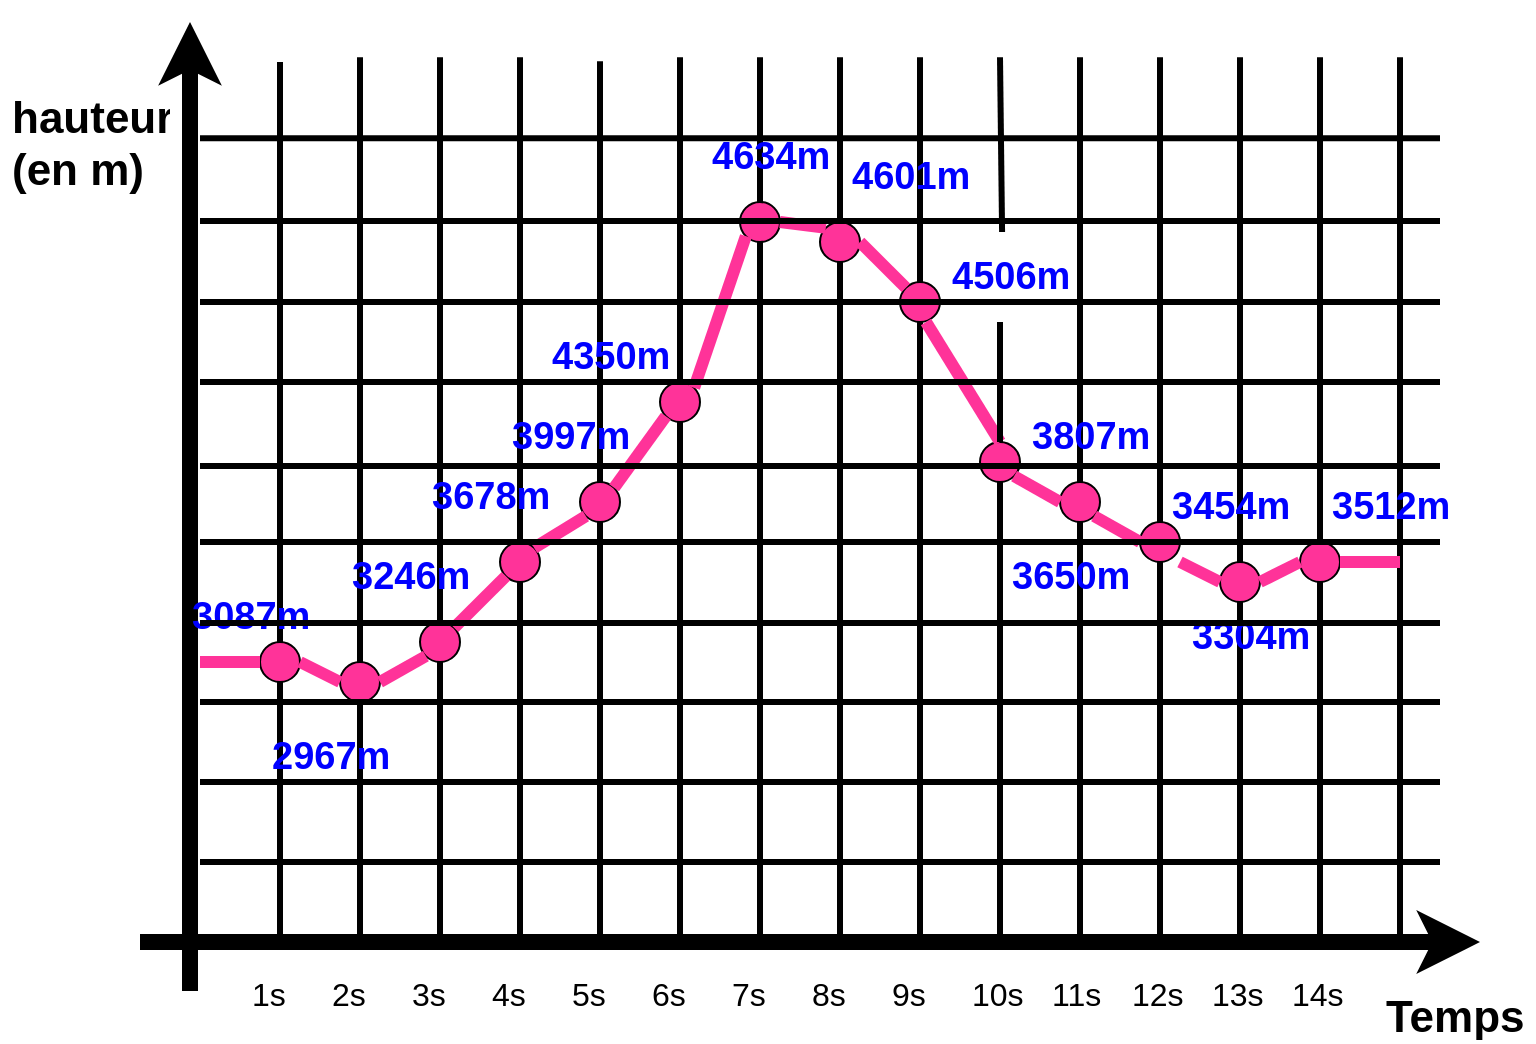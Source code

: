 <mxfile version="20.3.0" type="device"><diagram id="9ZvvjxEba7OVmXkZ3_Hl" name="Page-1"><mxGraphModel dx="1102" dy="685" grid="1" gridSize="10" guides="1" tooltips="1" connect="1" arrows="1" fold="1" page="1" pageScale="1" pageWidth="827" pageHeight="1169" math="0" shadow="0"><root><mxCell id="0"/><mxCell id="1" parent="0"/><mxCell id="p4WobGrGA4I-t-xUwwpT-1" value="" style="endArrow=classic;html=1;rounded=0;strokeWidth=8;" edge="1" parent="1"><mxGeometry width="50" height="50" relative="1" as="geometry"><mxPoint x="90" y="480" as="sourcePoint"/><mxPoint x="760" y="480" as="targetPoint"/></mxGeometry></mxCell><mxCell id="p4WobGrGA4I-t-xUwwpT-2" value="Temps" style="text;strokeColor=none;fillColor=none;align=left;verticalAlign=middle;spacingLeft=4;spacingRight=4;overflow=hidden;points=[[0,0.5],[1,0.5]];portConstraint=eastwest;rotatable=0;fontSize=22;fontStyle=1" vertex="1" parent="1"><mxGeometry x="707" y="500" width="80" height="30" as="geometry"/></mxCell><mxCell id="p4WobGrGA4I-t-xUwwpT-3" value="" style="endArrow=none;html=1;rounded=0;strokeWidth=3;fontSize=22;startArrow=none;" edge="1" parent="1" source="p4WobGrGA4I-t-xUwwpT-32"><mxGeometry width="50" height="50" relative="1" as="geometry"><mxPoint x="160" y="480" as="sourcePoint"/><mxPoint x="160" y="40" as="targetPoint"/></mxGeometry></mxCell><mxCell id="p4WobGrGA4I-t-xUwwpT-4" value="" style="endArrow=none;html=1;rounded=0;strokeWidth=3;fontSize=22;startArrow=none;" edge="1" parent="1" source="p4WobGrGA4I-t-xUwwpT-34"><mxGeometry width="50" height="50" relative="1" as="geometry"><mxPoint x="200" y="477.64" as="sourcePoint"/><mxPoint x="200" y="37.64" as="targetPoint"/></mxGeometry></mxCell><mxCell id="p4WobGrGA4I-t-xUwwpT-5" value="" style="endArrow=none;html=1;rounded=0;strokeWidth=3;fontSize=22;startArrow=none;" edge="1" parent="1" source="p4WobGrGA4I-t-xUwwpT-36"><mxGeometry width="50" height="50" relative="1" as="geometry"><mxPoint x="240" y="477.65" as="sourcePoint"/><mxPoint x="240" y="37.65" as="targetPoint"/></mxGeometry></mxCell><mxCell id="p4WobGrGA4I-t-xUwwpT-6" value="" style="endArrow=none;html=1;rounded=0;strokeWidth=3;fontSize=22;" edge="1" parent="1"><mxGeometry width="50" height="50" relative="1" as="geometry"><mxPoint x="280" y="477.65" as="sourcePoint"/><mxPoint x="280" y="37.65" as="targetPoint"/></mxGeometry></mxCell><mxCell id="p4WobGrGA4I-t-xUwwpT-7" value="" style="endArrow=none;html=1;rounded=0;strokeWidth=3;fontSize=22;" edge="1" parent="1"><mxGeometry width="50" height="50" relative="1" as="geometry"><mxPoint x="320" y="479.65" as="sourcePoint"/><mxPoint x="320" y="39.65" as="targetPoint"/></mxGeometry></mxCell><mxCell id="p4WobGrGA4I-t-xUwwpT-8" value="" style="endArrow=none;html=1;rounded=0;strokeWidth=3;fontSize=22;" edge="1" parent="1"><mxGeometry width="50" height="50" relative="1" as="geometry"><mxPoint x="360" y="477.65" as="sourcePoint"/><mxPoint x="360" y="37.65" as="targetPoint"/></mxGeometry></mxCell><mxCell id="p4WobGrGA4I-t-xUwwpT-9" value="" style="endArrow=none;html=1;rounded=0;strokeWidth=3;fontSize=22;startArrow=none;" edge="1" parent="1" source="p4WobGrGA4I-t-xUwwpT-41"><mxGeometry width="50" height="50" relative="1" as="geometry"><mxPoint x="400" y="477.65" as="sourcePoint"/><mxPoint x="400" y="37.65" as="targetPoint"/></mxGeometry></mxCell><mxCell id="p4WobGrGA4I-t-xUwwpT-10" value="" style="endArrow=none;html=1;rounded=0;strokeWidth=3;fontSize=22;startArrow=none;" edge="1" parent="1" source="p4WobGrGA4I-t-xUwwpT-43"><mxGeometry width="50" height="50" relative="1" as="geometry"><mxPoint x="440" y="477.65" as="sourcePoint"/><mxPoint x="440" y="37.65" as="targetPoint"/></mxGeometry></mxCell><mxCell id="p4WobGrGA4I-t-xUwwpT-11" value="" style="endArrow=none;html=1;rounded=0;strokeWidth=3;fontSize=22;startArrow=none;" edge="1" parent="1" source="p4WobGrGA4I-t-xUwwpT-45"><mxGeometry width="50" height="50" relative="1" as="geometry"><mxPoint x="480" y="477.65" as="sourcePoint"/><mxPoint x="480" y="37.65" as="targetPoint"/></mxGeometry></mxCell><mxCell id="p4WobGrGA4I-t-xUwwpT-12" value="" style="endArrow=none;html=1;rounded=0;strokeWidth=3;fontSize=22;startArrow=none;exitX=0.388;exitY=-0.167;exitDx=0;exitDy=0;exitPerimeter=0;" edge="1" parent="1" source="p4WobGrGA4I-t-xUwwpT-80"><mxGeometry width="50" height="50" relative="1" as="geometry"><mxPoint x="520" y="477.65" as="sourcePoint"/><mxPoint x="520" y="37.65" as="targetPoint"/></mxGeometry></mxCell><mxCell id="p4WobGrGA4I-t-xUwwpT-13" value="" style="endArrow=none;html=1;rounded=0;strokeWidth=3;fontSize=22;startArrow=none;" edge="1" parent="1" source="p4WobGrGA4I-t-xUwwpT-49"><mxGeometry width="50" height="50" relative="1" as="geometry"><mxPoint x="560" y="477.65" as="sourcePoint"/><mxPoint x="560" y="37.65" as="targetPoint"/></mxGeometry></mxCell><mxCell id="p4WobGrGA4I-t-xUwwpT-14" value="" style="endArrow=none;html=1;rounded=0;strokeWidth=3;fontSize=22;startArrow=none;" edge="1" parent="1" source="p4WobGrGA4I-t-xUwwpT-51"><mxGeometry width="50" height="50" relative="1" as="geometry"><mxPoint x="600" y="477.65" as="sourcePoint"/><mxPoint x="600" y="37.65" as="targetPoint"/></mxGeometry></mxCell><mxCell id="p4WobGrGA4I-t-xUwwpT-15" value="" style="endArrow=none;html=1;rounded=0;strokeWidth=3;fontSize=22;" edge="1" parent="1"><mxGeometry width="50" height="50" relative="1" as="geometry"><mxPoint x="640" y="477.65" as="sourcePoint"/><mxPoint x="640" y="37.65" as="targetPoint"/></mxGeometry></mxCell><mxCell id="p4WobGrGA4I-t-xUwwpT-16" value="" style="endArrow=none;html=1;rounded=0;strokeWidth=3;fontSize=22;startArrow=none;" edge="1" parent="1" source="p4WobGrGA4I-t-xUwwpT-54"><mxGeometry width="50" height="50" relative="1" as="geometry"><mxPoint x="680" y="477.65" as="sourcePoint"/><mxPoint x="680" y="37.65" as="targetPoint"/></mxGeometry></mxCell><mxCell id="p4WobGrGA4I-t-xUwwpT-17" value="" style="endArrow=none;html=1;rounded=0;strokeWidth=3;fontSize=22;" edge="1" parent="1"><mxGeometry width="50" height="50" relative="1" as="geometry"><mxPoint x="720" y="477.65" as="sourcePoint"/><mxPoint x="720" y="37.65" as="targetPoint"/></mxGeometry></mxCell><mxCell id="p4WobGrGA4I-t-xUwwpT-18" value="1s" style="text;strokeColor=none;fillColor=none;align=left;verticalAlign=middle;spacingLeft=4;spacingRight=4;overflow=hidden;points=[[0,0.5],[1,0.5]];portConstraint=eastwest;rotatable=0;fontSize=16;" vertex="1" parent="1"><mxGeometry x="140" y="490" width="40" height="30" as="geometry"/></mxCell><mxCell id="p4WobGrGA4I-t-xUwwpT-19" value="2s" style="text;strokeColor=none;fillColor=none;align=left;verticalAlign=middle;spacingLeft=4;spacingRight=4;overflow=hidden;points=[[0,0.5],[1,0.5]];portConstraint=eastwest;rotatable=0;fontSize=16;" vertex="1" parent="1"><mxGeometry x="180" y="490" width="40" height="30" as="geometry"/></mxCell><mxCell id="p4WobGrGA4I-t-xUwwpT-20" value="3s" style="text;strokeColor=none;fillColor=none;align=left;verticalAlign=middle;spacingLeft=4;spacingRight=4;overflow=hidden;points=[[0,0.5],[1,0.5]];portConstraint=eastwest;rotatable=0;fontSize=16;" vertex="1" parent="1"><mxGeometry x="220" y="490" width="40" height="30" as="geometry"/></mxCell><mxCell id="p4WobGrGA4I-t-xUwwpT-21" value="4s" style="text;strokeColor=none;fillColor=none;align=left;verticalAlign=middle;spacingLeft=4;spacingRight=4;overflow=hidden;points=[[0,0.5],[1,0.5]];portConstraint=eastwest;rotatable=0;fontSize=16;" vertex="1" parent="1"><mxGeometry x="260" y="490" width="40" height="30" as="geometry"/></mxCell><mxCell id="p4WobGrGA4I-t-xUwwpT-22" value="5s" style="text;strokeColor=none;fillColor=none;align=left;verticalAlign=middle;spacingLeft=4;spacingRight=4;overflow=hidden;points=[[0,0.5],[1,0.5]];portConstraint=eastwest;rotatable=0;fontSize=16;" vertex="1" parent="1"><mxGeometry x="300" y="490" width="40" height="30" as="geometry"/></mxCell><mxCell id="p4WobGrGA4I-t-xUwwpT-23" value="6s" style="text;strokeColor=none;fillColor=none;align=left;verticalAlign=middle;spacingLeft=4;spacingRight=4;overflow=hidden;points=[[0,0.5],[1,0.5]];portConstraint=eastwest;rotatable=0;fontSize=16;" vertex="1" parent="1"><mxGeometry x="340" y="490" width="40" height="30" as="geometry"/></mxCell><mxCell id="p4WobGrGA4I-t-xUwwpT-24" value="7s" style="text;strokeColor=none;fillColor=none;align=left;verticalAlign=middle;spacingLeft=4;spacingRight=4;overflow=hidden;points=[[0,0.5],[1,0.5]];portConstraint=eastwest;rotatable=0;fontSize=16;" vertex="1" parent="1"><mxGeometry x="380" y="490" width="40" height="30" as="geometry"/></mxCell><mxCell id="p4WobGrGA4I-t-xUwwpT-25" value="8s" style="text;strokeColor=none;fillColor=none;align=left;verticalAlign=middle;spacingLeft=4;spacingRight=4;overflow=hidden;points=[[0,0.5],[1,0.5]];portConstraint=eastwest;rotatable=0;fontSize=16;" vertex="1" parent="1"><mxGeometry x="420" y="490" width="40" height="30" as="geometry"/></mxCell><mxCell id="p4WobGrGA4I-t-xUwwpT-26" value="9s" style="text;strokeColor=none;fillColor=none;align=left;verticalAlign=middle;spacingLeft=4;spacingRight=4;overflow=hidden;points=[[0,0.5],[1,0.5]];portConstraint=eastwest;rotatable=0;fontSize=16;" vertex="1" parent="1"><mxGeometry x="460" y="490" width="40" height="30" as="geometry"/></mxCell><mxCell id="p4WobGrGA4I-t-xUwwpT-27" value="10s" style="text;strokeColor=none;fillColor=none;align=left;verticalAlign=middle;spacingLeft=4;spacingRight=4;overflow=hidden;points=[[0,0.5],[1,0.5]];portConstraint=eastwest;rotatable=0;fontSize=16;" vertex="1" parent="1"><mxGeometry x="500" y="490" width="40" height="30" as="geometry"/></mxCell><mxCell id="p4WobGrGA4I-t-xUwwpT-28" value="11s" style="text;strokeColor=none;fillColor=none;align=left;verticalAlign=middle;spacingLeft=4;spacingRight=4;overflow=hidden;points=[[0,0.5],[1,0.5]];portConstraint=eastwest;rotatable=0;fontSize=16;" vertex="1" parent="1"><mxGeometry x="540" y="490" width="40" height="30" as="geometry"/></mxCell><mxCell id="p4WobGrGA4I-t-xUwwpT-29" value="12s" style="text;strokeColor=none;fillColor=none;align=left;verticalAlign=middle;spacingLeft=4;spacingRight=4;overflow=hidden;points=[[0,0.5],[1,0.5]];portConstraint=eastwest;rotatable=0;fontSize=16;" vertex="1" parent="1"><mxGeometry x="580" y="490" width="40" height="30" as="geometry"/></mxCell><mxCell id="p4WobGrGA4I-t-xUwwpT-30" value="13s" style="text;strokeColor=none;fillColor=none;align=left;verticalAlign=middle;spacingLeft=4;spacingRight=4;overflow=hidden;points=[[0,0.5],[1,0.5]];portConstraint=eastwest;rotatable=0;fontSize=16;" vertex="1" parent="1"><mxGeometry x="620" y="490" width="40" height="30" as="geometry"/></mxCell><mxCell id="p4WobGrGA4I-t-xUwwpT-31" value="14s" style="text;strokeColor=none;fillColor=none;align=left;verticalAlign=middle;spacingLeft=4;spacingRight=4;overflow=hidden;points=[[0,0.5],[1,0.5]];portConstraint=eastwest;rotatable=0;fontSize=16;" vertex="1" parent="1"><mxGeometry x="660" y="490" width="40" height="30" as="geometry"/></mxCell><mxCell id="p4WobGrGA4I-t-xUwwpT-32" value="" style="ellipse;whiteSpace=wrap;html=1;fontSize=16;fillColor=#FF3399;" vertex="1" parent="1"><mxGeometry x="150" y="330" width="20" height="20" as="geometry"/></mxCell><mxCell id="p4WobGrGA4I-t-xUwwpT-33" value="" style="endArrow=none;html=1;rounded=0;strokeWidth=3;fontSize=22;" edge="1" parent="1" target="p4WobGrGA4I-t-xUwwpT-32"><mxGeometry width="50" height="50" relative="1" as="geometry"><mxPoint x="160" y="480" as="sourcePoint"/><mxPoint x="160" y="40" as="targetPoint"/></mxGeometry></mxCell><mxCell id="p4WobGrGA4I-t-xUwwpT-34" value="" style="ellipse;whiteSpace=wrap;html=1;fontSize=16;fillColor=#FF3399;" vertex="1" parent="1"><mxGeometry x="190" y="340" width="20" height="20" as="geometry"/></mxCell><mxCell id="p4WobGrGA4I-t-xUwwpT-35" value="" style="endArrow=none;html=1;rounded=0;strokeWidth=3;fontSize=22;" edge="1" parent="1" target="p4WobGrGA4I-t-xUwwpT-34"><mxGeometry width="50" height="50" relative="1" as="geometry"><mxPoint x="200" y="477.64" as="sourcePoint"/><mxPoint x="200" y="37.64" as="targetPoint"/></mxGeometry></mxCell><mxCell id="p4WobGrGA4I-t-xUwwpT-36" value="" style="ellipse;whiteSpace=wrap;html=1;fontSize=16;fillColor=#FF3399;" vertex="1" parent="1"><mxGeometry x="230" y="320" width="20" height="20" as="geometry"/></mxCell><mxCell id="p4WobGrGA4I-t-xUwwpT-37" value="" style="endArrow=none;html=1;rounded=0;strokeWidth=3;fontSize=22;" edge="1" parent="1" target="p4WobGrGA4I-t-xUwwpT-36"><mxGeometry width="50" height="50" relative="1" as="geometry"><mxPoint x="240" y="477.65" as="sourcePoint"/><mxPoint x="240" y="37.65" as="targetPoint"/></mxGeometry></mxCell><mxCell id="p4WobGrGA4I-t-xUwwpT-38" value="" style="ellipse;whiteSpace=wrap;html=1;fontSize=16;fillColor=#FF3399;" vertex="1" parent="1"><mxGeometry x="270" y="280" width="20" height="20" as="geometry"/></mxCell><mxCell id="p4WobGrGA4I-t-xUwwpT-39" value="" style="ellipse;whiteSpace=wrap;html=1;fontSize=16;fillColor=#FF3399;" vertex="1" parent="1"><mxGeometry x="310" y="250" width="20" height="20" as="geometry"/></mxCell><mxCell id="p4WobGrGA4I-t-xUwwpT-40" value="" style="ellipse;whiteSpace=wrap;html=1;fontSize=16;fillColor=#FF3399;" vertex="1" parent="1"><mxGeometry x="350" y="200" width="20" height="20" as="geometry"/></mxCell><mxCell id="p4WobGrGA4I-t-xUwwpT-41" value="" style="ellipse;whiteSpace=wrap;html=1;fontSize=16;fillColor=#FF3399;" vertex="1" parent="1"><mxGeometry x="390" y="110" width="20" height="20" as="geometry"/></mxCell><mxCell id="p4WobGrGA4I-t-xUwwpT-42" value="" style="endArrow=none;html=1;rounded=0;strokeWidth=3;fontSize=22;" edge="1" parent="1" target="p4WobGrGA4I-t-xUwwpT-41"><mxGeometry width="50" height="50" relative="1" as="geometry"><mxPoint x="400" y="477.65" as="sourcePoint"/><mxPoint x="400" y="37.65" as="targetPoint"/></mxGeometry></mxCell><mxCell id="p4WobGrGA4I-t-xUwwpT-43" value="" style="ellipse;whiteSpace=wrap;html=1;fontSize=16;fillColor=#FF3399;" vertex="1" parent="1"><mxGeometry x="430" y="120" width="20" height="20" as="geometry"/></mxCell><mxCell id="p4WobGrGA4I-t-xUwwpT-44" value="" style="endArrow=none;html=1;rounded=0;strokeWidth=3;fontSize=22;" edge="1" parent="1" target="p4WobGrGA4I-t-xUwwpT-43"><mxGeometry width="50" height="50" relative="1" as="geometry"><mxPoint x="440" y="477.65" as="sourcePoint"/><mxPoint x="440" y="37.65" as="targetPoint"/></mxGeometry></mxCell><mxCell id="p4WobGrGA4I-t-xUwwpT-45" value="" style="ellipse;whiteSpace=wrap;html=1;fontSize=16;fillColor=#FF3399;" vertex="1" parent="1"><mxGeometry x="470" y="150" width="20" height="20" as="geometry"/></mxCell><mxCell id="p4WobGrGA4I-t-xUwwpT-46" value="" style="endArrow=none;html=1;rounded=0;strokeWidth=3;fontSize=22;" edge="1" parent="1" target="p4WobGrGA4I-t-xUwwpT-45"><mxGeometry width="50" height="50" relative="1" as="geometry"><mxPoint x="480" y="477.65" as="sourcePoint"/><mxPoint x="480" y="37.65" as="targetPoint"/></mxGeometry></mxCell><mxCell id="p4WobGrGA4I-t-xUwwpT-47" value="" style="ellipse;whiteSpace=wrap;html=1;fontSize=16;fillColor=#FF3399;" vertex="1" parent="1"><mxGeometry x="510" y="230" width="20" height="20" as="geometry"/></mxCell><mxCell id="p4WobGrGA4I-t-xUwwpT-48" value="" style="endArrow=none;html=1;rounded=0;strokeWidth=3;fontSize=22;" edge="1" parent="1" target="p4WobGrGA4I-t-xUwwpT-47"><mxGeometry width="50" height="50" relative="1" as="geometry"><mxPoint x="520" y="477.65" as="sourcePoint"/><mxPoint x="520" y="37.65" as="targetPoint"/></mxGeometry></mxCell><mxCell id="p4WobGrGA4I-t-xUwwpT-49" value="" style="ellipse;whiteSpace=wrap;html=1;fontSize=16;fillColor=#FF3399;" vertex="1" parent="1"><mxGeometry x="550" y="250" width="20" height="20" as="geometry"/></mxCell><mxCell id="p4WobGrGA4I-t-xUwwpT-50" value="" style="endArrow=none;html=1;rounded=0;strokeWidth=3;fontSize=22;" edge="1" parent="1" target="p4WobGrGA4I-t-xUwwpT-49"><mxGeometry width="50" height="50" relative="1" as="geometry"><mxPoint x="560" y="477.65" as="sourcePoint"/><mxPoint x="560" y="37.65" as="targetPoint"/></mxGeometry></mxCell><mxCell id="p4WobGrGA4I-t-xUwwpT-51" value="" style="ellipse;whiteSpace=wrap;html=1;fontSize=16;fillColor=#FF3399;" vertex="1" parent="1"><mxGeometry x="590" y="270" width="20" height="20" as="geometry"/></mxCell><mxCell id="p4WobGrGA4I-t-xUwwpT-52" value="" style="endArrow=none;html=1;rounded=0;strokeWidth=3;fontSize=22;" edge="1" parent="1" target="p4WobGrGA4I-t-xUwwpT-51"><mxGeometry width="50" height="50" relative="1" as="geometry"><mxPoint x="600" y="477.65" as="sourcePoint"/><mxPoint x="600" y="37.65" as="targetPoint"/></mxGeometry></mxCell><mxCell id="p4WobGrGA4I-t-xUwwpT-53" value="" style="ellipse;whiteSpace=wrap;html=1;fontSize=16;fillColor=#FF3399;" vertex="1" parent="1"><mxGeometry x="630" y="290" width="20" height="20" as="geometry"/></mxCell><mxCell id="p4WobGrGA4I-t-xUwwpT-54" value="" style="ellipse;whiteSpace=wrap;html=1;fontSize=16;fillColor=#FF3399;" vertex="1" parent="1"><mxGeometry x="670" y="280" width="20" height="20" as="geometry"/></mxCell><mxCell id="p4WobGrGA4I-t-xUwwpT-55" value="" style="endArrow=none;html=1;rounded=0;strokeWidth=3;fontSize=22;" edge="1" parent="1" target="p4WobGrGA4I-t-xUwwpT-54"><mxGeometry width="50" height="50" relative="1" as="geometry"><mxPoint x="680" y="477.65" as="sourcePoint"/><mxPoint x="680" y="37.65" as="targetPoint"/></mxGeometry></mxCell><mxCell id="p4WobGrGA4I-t-xUwwpT-56" value="" style="endArrow=classic;html=1;rounded=0;strokeWidth=8;" edge="1" parent="1"><mxGeometry width="50" height="50" relative="1" as="geometry"><mxPoint x="115" y="504.5" as="sourcePoint"/><mxPoint x="115" y="20" as="targetPoint"/></mxGeometry></mxCell><mxCell id="p4WobGrGA4I-t-xUwwpT-57" value="hauteur&#10;(en m)" style="text;strokeColor=none;fillColor=none;align=left;verticalAlign=middle;spacingLeft=4;spacingRight=4;overflow=hidden;points=[[0,0.5],[1,0.5]];portConstraint=eastwest;rotatable=0;fontSize=22;fontStyle=1" vertex="1" parent="1"><mxGeometry x="20" y="47.16" width="90" height="62.84" as="geometry"/></mxCell><mxCell id="p4WobGrGA4I-t-xUwwpT-58" value="" style="endArrow=none;html=1;rounded=0;strokeWidth=6;strokeColor=#FF3399;" edge="1" parent="1"><mxGeometry width="50" height="50" relative="1" as="geometry"><mxPoint x="120" y="340" as="sourcePoint"/><mxPoint x="150" y="340" as="targetPoint"/></mxGeometry></mxCell><mxCell id="p4WobGrGA4I-t-xUwwpT-59" value="" style="endArrow=none;html=1;rounded=0;strokeWidth=6;strokeColor=#FF3399;exitX=1;exitY=0.5;exitDx=0;exitDy=0;entryX=0;entryY=0.5;entryDx=0;entryDy=0;" edge="1" parent="1" source="p4WobGrGA4I-t-xUwwpT-32" target="p4WobGrGA4I-t-xUwwpT-34"><mxGeometry width="50" height="50" relative="1" as="geometry"><mxPoint x="130" y="350" as="sourcePoint"/><mxPoint x="160" y="350" as="targetPoint"/></mxGeometry></mxCell><mxCell id="p4WobGrGA4I-t-xUwwpT-60" value="" style="endArrow=none;html=1;rounded=0;strokeWidth=6;strokeColor=#FF3399;exitX=1;exitY=0.5;exitDx=0;exitDy=0;entryX=0;entryY=1;entryDx=0;entryDy=0;" edge="1" parent="1" source="p4WobGrGA4I-t-xUwwpT-34" target="p4WobGrGA4I-t-xUwwpT-36"><mxGeometry width="50" height="50" relative="1" as="geometry"><mxPoint x="180" y="350" as="sourcePoint"/><mxPoint x="200" y="360" as="targetPoint"/></mxGeometry></mxCell><mxCell id="p4WobGrGA4I-t-xUwwpT-61" value="" style="endArrow=none;html=1;rounded=0;strokeWidth=6;strokeColor=#FF3399;exitX=1;exitY=0;exitDx=0;exitDy=0;entryX=0;entryY=1;entryDx=0;entryDy=0;" edge="1" parent="1" source="p4WobGrGA4I-t-xUwwpT-36" target="p4WobGrGA4I-t-xUwwpT-38"><mxGeometry width="50" height="50" relative="1" as="geometry"><mxPoint x="220" y="360" as="sourcePoint"/><mxPoint x="270" y="290" as="targetPoint"/></mxGeometry></mxCell><mxCell id="p4WobGrGA4I-t-xUwwpT-62" value="" style="endArrow=none;html=1;rounded=0;strokeWidth=6;strokeColor=#FF3399;exitX=1;exitY=0;exitDx=0;exitDy=0;entryX=0;entryY=1;entryDx=0;entryDy=0;" edge="1" parent="1" source="p4WobGrGA4I-t-xUwwpT-38" target="p4WobGrGA4I-t-xUwwpT-39"><mxGeometry width="50" height="50" relative="1" as="geometry"><mxPoint x="257.071" y="332.929" as="sourcePoint"/><mxPoint x="280" y="300" as="targetPoint"/></mxGeometry></mxCell><mxCell id="p4WobGrGA4I-t-xUwwpT-63" value="" style="endArrow=none;html=1;rounded=0;strokeWidth=6;strokeColor=#FF3399;exitX=1;exitY=0;exitDx=0;exitDy=0;entryX=0;entryY=1;entryDx=0;entryDy=0;" edge="1" parent="1" source="p4WobGrGA4I-t-xUwwpT-39" target="p4WobGrGA4I-t-xUwwpT-40"><mxGeometry width="50" height="50" relative="1" as="geometry"><mxPoint x="297.071" y="292.929" as="sourcePoint"/><mxPoint x="322.929" y="277.071" as="targetPoint"/></mxGeometry></mxCell><mxCell id="p4WobGrGA4I-t-xUwwpT-64" value="" style="endArrow=none;html=1;rounded=0;strokeWidth=6;strokeColor=#FF3399;exitX=1;exitY=0;exitDx=0;exitDy=0;entryX=0;entryY=1;entryDx=0;entryDy=0;" edge="1" parent="1" source="p4WobGrGA4I-t-xUwwpT-40" target="p4WobGrGA4I-t-xUwwpT-41"><mxGeometry width="50" height="50" relative="1" as="geometry"><mxPoint x="337.071" y="262.929" as="sourcePoint"/><mxPoint x="370" y="203" as="targetPoint"/></mxGeometry></mxCell><mxCell id="p4WobGrGA4I-t-xUwwpT-65" value="" style="endArrow=none;html=1;rounded=0;strokeWidth=6;strokeColor=#FF3399;exitX=1;exitY=0.5;exitDx=0;exitDy=0;entryX=0;entryY=0;entryDx=0;entryDy=0;" edge="1" parent="1" source="p4WobGrGA4I-t-xUwwpT-41" target="p4WobGrGA4I-t-xUwwpT-43"><mxGeometry width="50" height="50" relative="1" as="geometry"><mxPoint x="377.071" y="212.929" as="sourcePoint"/><mxPoint x="402.929" y="137.071" as="targetPoint"/></mxGeometry></mxCell><mxCell id="p4WobGrGA4I-t-xUwwpT-66" value="" style="endArrow=none;html=1;rounded=0;strokeWidth=6;strokeColor=#FF3399;exitX=1;exitY=0.5;exitDx=0;exitDy=0;entryX=0;entryY=0;entryDx=0;entryDy=0;" edge="1" parent="1" source="p4WobGrGA4I-t-xUwwpT-43" target="p4WobGrGA4I-t-xUwwpT-45"><mxGeometry width="50" height="50" relative="1" as="geometry"><mxPoint x="420" y="130" as="sourcePoint"/><mxPoint x="440" y="140" as="targetPoint"/></mxGeometry></mxCell><mxCell id="p4WobGrGA4I-t-xUwwpT-67" value="" style="endArrow=none;html=1;rounded=0;strokeWidth=6;strokeColor=#FF3399;entryX=0.5;entryY=0;entryDx=0;entryDy=0;" edge="1" parent="1" target="p4WobGrGA4I-t-xUwwpT-47"><mxGeometry width="50" height="50" relative="1" as="geometry"><mxPoint x="483" y="170" as="sourcePoint"/><mxPoint x="482.929" y="162.929" as="targetPoint"/></mxGeometry></mxCell><mxCell id="p4WobGrGA4I-t-xUwwpT-68" value="" style="endArrow=none;html=1;rounded=0;strokeWidth=6;strokeColor=#FF3399;entryX=0;entryY=0.5;entryDx=0;entryDy=0;exitX=1;exitY=1;exitDx=0;exitDy=0;" edge="1" parent="1" source="p4WobGrGA4I-t-xUwwpT-47" target="p4WobGrGA4I-t-xUwwpT-49"><mxGeometry width="50" height="50" relative="1" as="geometry"><mxPoint x="510" y="180" as="sourcePoint"/><mxPoint x="530" y="240" as="targetPoint"/></mxGeometry></mxCell><mxCell id="p4WobGrGA4I-t-xUwwpT-69" value="" style="endArrow=none;html=1;rounded=0;strokeWidth=6;strokeColor=#FF3399;entryX=0;entryY=0.5;entryDx=0;entryDy=0;exitX=1;exitY=1;exitDx=0;exitDy=0;" edge="1" parent="1" source="p4WobGrGA4I-t-xUwwpT-49" target="p4WobGrGA4I-t-xUwwpT-51"><mxGeometry width="50" height="50" relative="1" as="geometry"><mxPoint x="570" y="270" as="sourcePoint"/><mxPoint x="560" y="270" as="targetPoint"/></mxGeometry></mxCell><mxCell id="p4WobGrGA4I-t-xUwwpT-70" value="" style="endArrow=none;html=1;rounded=0;strokeWidth=6;strokeColor=#FF3399;entryX=0;entryY=0.5;entryDx=0;entryDy=0;" edge="1" parent="1" target="p4WobGrGA4I-t-xUwwpT-53"><mxGeometry width="50" height="50" relative="1" as="geometry"><mxPoint x="610" y="290" as="sourcePoint"/><mxPoint x="600" y="290" as="targetPoint"/></mxGeometry></mxCell><mxCell id="p4WobGrGA4I-t-xUwwpT-71" value="" style="endArrow=none;html=1;rounded=0;strokeWidth=6;strokeColor=#FF3399;entryX=0;entryY=0.5;entryDx=0;entryDy=0;" edge="1" parent="1" target="p4WobGrGA4I-t-xUwwpT-54"><mxGeometry width="50" height="50" relative="1" as="geometry"><mxPoint x="650" y="300" as="sourcePoint"/><mxPoint x="640" y="310" as="targetPoint"/></mxGeometry></mxCell><mxCell id="p4WobGrGA4I-t-xUwwpT-72" value="" style="endArrow=none;html=1;rounded=0;strokeWidth=6;strokeColor=#FF3399;exitX=1;exitY=0.5;exitDx=0;exitDy=0;" edge="1" parent="1" source="p4WobGrGA4I-t-xUwwpT-54"><mxGeometry width="50" height="50" relative="1" as="geometry"><mxPoint x="660" y="310" as="sourcePoint"/><mxPoint x="720" y="290" as="targetPoint"/></mxGeometry></mxCell><mxCell id="p4WobGrGA4I-t-xUwwpT-73" value="4350m" style="text;strokeColor=none;fillColor=none;align=left;verticalAlign=middle;spacingLeft=4;spacingRight=4;overflow=hidden;points=[[0,0.5],[1,0.5]];portConstraint=eastwest;rotatable=0;fontStyle=1;fontSize=19;fontColor=#0000FF;" vertex="1" parent="1"><mxGeometry x="290" y="170" width="80" height="30" as="geometry"/></mxCell><mxCell id="p4WobGrGA4I-t-xUwwpT-74" value="4634m" style="text;strokeColor=none;fillColor=none;align=left;verticalAlign=middle;spacingLeft=4;spacingRight=4;overflow=hidden;points=[[0,0.5],[1,0.5]];portConstraint=eastwest;rotatable=0;fontStyle=1;fontSize=19;fontColor=#0000FF;" vertex="1" parent="1"><mxGeometry x="370" y="70" width="80" height="30" as="geometry"/></mxCell><mxCell id="p4WobGrGA4I-t-xUwwpT-75" value="3997m" style="text;strokeColor=none;fillColor=none;align=left;verticalAlign=middle;spacingLeft=4;spacingRight=4;overflow=hidden;points=[[0,0.5],[1,0.5]];portConstraint=eastwest;rotatable=0;fontStyle=1;fontSize=19;fontColor=#0000FF;" vertex="1" parent="1"><mxGeometry x="270" y="210" width="80" height="30" as="geometry"/></mxCell><mxCell id="p4WobGrGA4I-t-xUwwpT-76" value="3678m" style="text;strokeColor=none;fillColor=none;align=left;verticalAlign=middle;spacingLeft=4;spacingRight=4;overflow=hidden;points=[[0,0.5],[1,0.5]];portConstraint=eastwest;rotatable=0;fontStyle=1;fontSize=19;fontColor=#0000FF;" vertex="1" parent="1"><mxGeometry x="230" y="240" width="80" height="30" as="geometry"/></mxCell><mxCell id="p4WobGrGA4I-t-xUwwpT-77" value="3246m" style="text;strokeColor=none;fillColor=none;align=left;verticalAlign=middle;spacingLeft=4;spacingRight=4;overflow=hidden;points=[[0,0.5],[1,0.5]];portConstraint=eastwest;rotatable=0;fontStyle=1;fontSize=19;fontColor=#0000FF;" vertex="1" parent="1"><mxGeometry x="190" y="280" width="80" height="30" as="geometry"/></mxCell><mxCell id="p4WobGrGA4I-t-xUwwpT-78" value="2967m" style="text;strokeColor=none;fillColor=none;align=left;verticalAlign=middle;spacingLeft=4;spacingRight=4;overflow=hidden;points=[[0,0.5],[1,0.5]];portConstraint=eastwest;rotatable=0;fontStyle=1;fontSize=19;fontColor=#0000FF;" vertex="1" parent="1"><mxGeometry x="150" y="370" width="80" height="30" as="geometry"/></mxCell><mxCell id="p4WobGrGA4I-t-xUwwpT-79" value="3087m" style="text;strokeColor=none;fillColor=none;align=left;verticalAlign=middle;spacingLeft=4;spacingRight=4;overflow=hidden;points=[[0,0.5],[1,0.5]];portConstraint=eastwest;rotatable=0;fontStyle=1;fontSize=19;fontColor=#0000FF;" vertex="1" parent="1"><mxGeometry x="110" y="300" width="80" height="30" as="geometry"/></mxCell><mxCell id="p4WobGrGA4I-t-xUwwpT-80" value="4506m" style="text;strokeColor=none;fillColor=none;align=left;verticalAlign=middle;spacingLeft=4;spacingRight=4;overflow=hidden;points=[[0,0.5],[1,0.5]];portConstraint=eastwest;rotatable=0;fontStyle=1;fontSize=19;fontColor=#0000FF;" vertex="1" parent="1"><mxGeometry x="490" y="130" width="80" height="30" as="geometry"/></mxCell><mxCell id="p4WobGrGA4I-t-xUwwpT-81" value="" style="endArrow=none;html=1;rounded=0;strokeWidth=3;fontSize=22;startArrow=none;" edge="1" parent="1" source="p4WobGrGA4I-t-xUwwpT-47"><mxGeometry width="50" height="50" relative="1" as="geometry"><mxPoint x="520" y="230" as="sourcePoint"/><mxPoint x="520" y="170" as="targetPoint"/></mxGeometry></mxCell><mxCell id="p4WobGrGA4I-t-xUwwpT-82" value="4601m" style="text;strokeColor=none;fillColor=none;align=left;verticalAlign=middle;spacingLeft=4;spacingRight=4;overflow=hidden;points=[[0,0.5],[1,0.5]];portConstraint=eastwest;rotatable=0;fontStyle=1;fontSize=19;fontColor=#0000FF;" vertex="1" parent="1"><mxGeometry x="440" y="80" width="80" height="30" as="geometry"/></mxCell><mxCell id="p4WobGrGA4I-t-xUwwpT-83" value="3807m" style="text;strokeColor=none;fillColor=none;align=left;verticalAlign=middle;spacingLeft=4;spacingRight=4;overflow=hidden;points=[[0,0.5],[1,0.5]];portConstraint=eastwest;rotatable=0;fontStyle=1;fontSize=19;fontColor=#0000FF;" vertex="1" parent="1"><mxGeometry x="530" y="210" width="80" height="30" as="geometry"/></mxCell><mxCell id="p4WobGrGA4I-t-xUwwpT-84" value="3650m" style="text;strokeColor=none;fillColor=none;align=left;verticalAlign=middle;spacingLeft=4;spacingRight=4;overflow=hidden;points=[[0,0.5],[1,0.5]];portConstraint=eastwest;rotatable=0;fontStyle=1;fontSize=19;fontColor=#0000FF;" vertex="1" parent="1"><mxGeometry x="520" y="280" width="80" height="30" as="geometry"/></mxCell><mxCell id="p4WobGrGA4I-t-xUwwpT-85" value="3454m" style="text;strokeColor=none;fillColor=none;align=left;verticalAlign=middle;spacingLeft=4;spacingRight=4;overflow=hidden;points=[[0,0.5],[1,0.5]];portConstraint=eastwest;rotatable=0;fontStyle=1;fontSize=19;fontColor=#0000FF;" vertex="1" parent="1"><mxGeometry x="600" y="245" width="80" height="30" as="geometry"/></mxCell><mxCell id="p4WobGrGA4I-t-xUwwpT-86" value="3304m" style="text;strokeColor=none;fillColor=none;align=left;verticalAlign=middle;spacingLeft=4;spacingRight=4;overflow=hidden;points=[[0,0.5],[1,0.5]];portConstraint=eastwest;rotatable=0;fontStyle=1;fontSize=19;fontColor=#0000FF;" vertex="1" parent="1"><mxGeometry x="610" y="310" width="80" height="30" as="geometry"/></mxCell><mxCell id="p4WobGrGA4I-t-xUwwpT-87" value="3512m" style="text;strokeColor=none;fillColor=none;align=left;verticalAlign=middle;spacingLeft=4;spacingRight=4;overflow=hidden;points=[[0,0.5],[1,0.5]];portConstraint=eastwest;rotatable=0;fontStyle=1;fontSize=19;fontColor=#0000FF;" vertex="1" parent="1"><mxGeometry x="680" y="245" width="80" height="30" as="geometry"/></mxCell><mxCell id="p4WobGrGA4I-t-xUwwpT-88" value="" style="endArrow=none;html=1;rounded=0;strokeWidth=3;fontSize=22;" edge="1" parent="1"><mxGeometry width="50" height="50" relative="1" as="geometry"><mxPoint x="120" y="440" as="sourcePoint"/><mxPoint x="740" y="440" as="targetPoint"/></mxGeometry></mxCell><mxCell id="p4WobGrGA4I-t-xUwwpT-89" value="" style="endArrow=none;html=1;rounded=0;strokeWidth=3;fontSize=22;" edge="1" parent="1"><mxGeometry width="50" height="50" relative="1" as="geometry"><mxPoint x="120" y="400" as="sourcePoint"/><mxPoint x="740" y="400" as="targetPoint"/></mxGeometry></mxCell><mxCell id="p4WobGrGA4I-t-xUwwpT-90" value="" style="endArrow=none;html=1;rounded=0;strokeWidth=3;fontSize=22;" edge="1" parent="1"><mxGeometry width="50" height="50" relative="1" as="geometry"><mxPoint x="120" y="360" as="sourcePoint"/><mxPoint x="740" y="360" as="targetPoint"/></mxGeometry></mxCell><mxCell id="p4WobGrGA4I-t-xUwwpT-91" value="" style="endArrow=none;html=1;rounded=0;strokeWidth=3;fontSize=22;" edge="1" parent="1"><mxGeometry width="50" height="50" relative="1" as="geometry"><mxPoint x="120" y="320.5" as="sourcePoint"/><mxPoint x="740" y="320.5" as="targetPoint"/></mxGeometry></mxCell><mxCell id="p4WobGrGA4I-t-xUwwpT-92" value="" style="endArrow=none;html=1;rounded=0;strokeWidth=3;fontSize=22;" edge="1" parent="1"><mxGeometry width="50" height="50" relative="1" as="geometry"><mxPoint x="120" y="280" as="sourcePoint"/><mxPoint x="740" y="280" as="targetPoint"/></mxGeometry></mxCell><mxCell id="p4WobGrGA4I-t-xUwwpT-93" value="" style="endArrow=none;html=1;rounded=0;strokeWidth=3;fontSize=22;" edge="1" parent="1"><mxGeometry width="50" height="50" relative="1" as="geometry"><mxPoint x="120" y="242" as="sourcePoint"/><mxPoint x="740" y="242" as="targetPoint"/></mxGeometry></mxCell><mxCell id="p4WobGrGA4I-t-xUwwpT-94" value="" style="endArrow=none;html=1;rounded=0;strokeWidth=3;fontSize=22;" edge="1" parent="1"><mxGeometry width="50" height="50" relative="1" as="geometry"><mxPoint x="120" y="200" as="sourcePoint"/><mxPoint x="740" y="200" as="targetPoint"/></mxGeometry></mxCell><mxCell id="p4WobGrGA4I-t-xUwwpT-95" value="" style="endArrow=none;html=1;rounded=0;strokeWidth=3;fontSize=22;" edge="1" parent="1"><mxGeometry width="50" height="50" relative="1" as="geometry"><mxPoint x="120" y="160" as="sourcePoint"/><mxPoint x="740" y="160" as="targetPoint"/></mxGeometry></mxCell><mxCell id="p4WobGrGA4I-t-xUwwpT-96" value="" style="endArrow=none;html=1;rounded=0;strokeWidth=3;fontSize=22;" edge="1" parent="1"><mxGeometry width="50" height="50" relative="1" as="geometry"><mxPoint x="120" y="119.5" as="sourcePoint"/><mxPoint x="740" y="119.5" as="targetPoint"/></mxGeometry></mxCell><mxCell id="p4WobGrGA4I-t-xUwwpT-97" value="" style="endArrow=none;html=1;rounded=0;strokeWidth=3;fontSize=22;" edge="1" parent="1"><mxGeometry width="50" height="50" relative="1" as="geometry"><mxPoint x="120" y="78.08" as="sourcePoint"/><mxPoint x="740" y="78.08" as="targetPoint"/></mxGeometry></mxCell></root></mxGraphModel></diagram></mxfile>